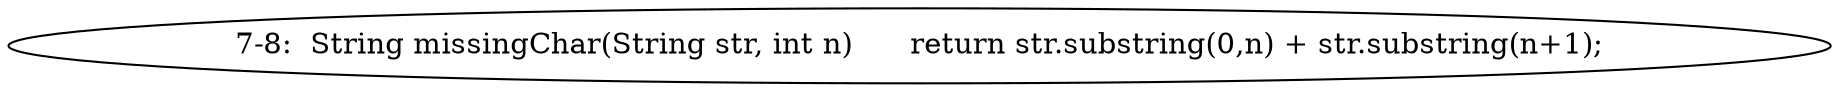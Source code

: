 digraph result_test { 
// graph-vertices
  a1  [label="7-8:  String missingChar(String str, int n)	return str.substring(0,n) + str.substring(n+1);"]; 
// graph-edges
}